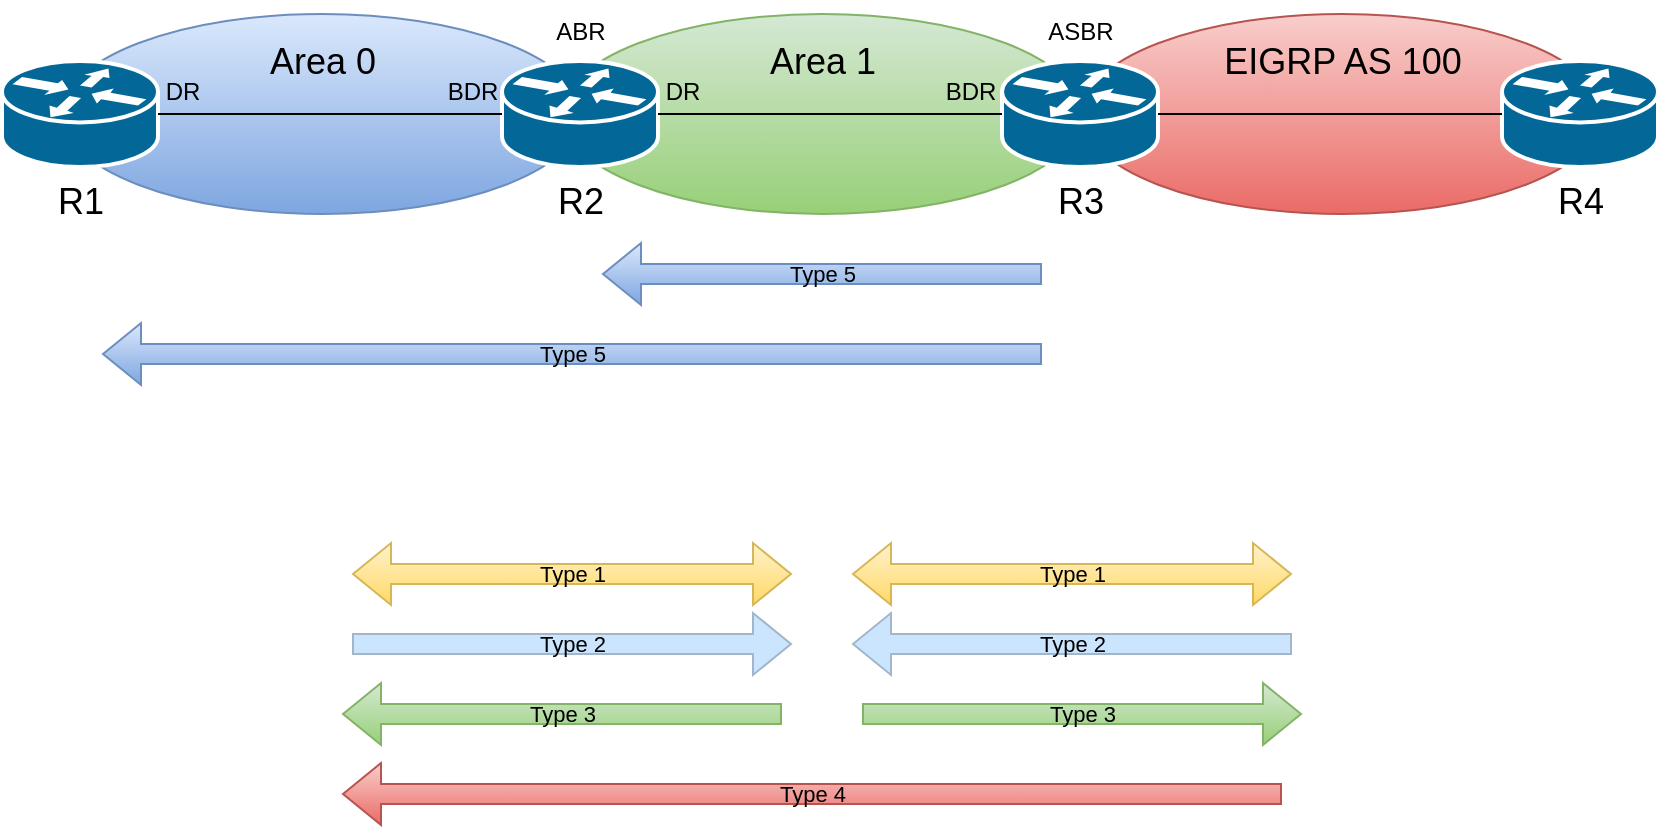 <mxfile version="21.6.8" type="device">
  <diagram name="Page-1" id="wcXaeUO8CgQ-c7C6Lvoo">
    <mxGraphModel dx="989" dy="577" grid="1" gridSize="10" guides="1" tooltips="1" connect="1" arrows="1" fold="1" page="1" pageScale="1" pageWidth="850" pageHeight="1100" math="0" shadow="0">
      <root>
        <mxCell id="0" />
        <mxCell id="1" parent="0" />
        <mxCell id="fGIAoD0L26om3MaPcWSA-32" value="" style="ellipse;whiteSpace=wrap;html=1;fillColor=#f8cecc;gradientColor=#ea6b66;strokeColor=#b85450;" parent="1" vertex="1">
          <mxGeometry x="950" y="270" width="260" height="100" as="geometry" />
        </mxCell>
        <mxCell id="fGIAoD0L26om3MaPcWSA-31" value="" style="ellipse;whiteSpace=wrap;html=1;fillColor=#d5e8d4;gradientColor=#97d077;strokeColor=#82b366;" parent="1" vertex="1">
          <mxGeometry x="690" y="270" width="260" height="100" as="geometry" />
        </mxCell>
        <mxCell id="fGIAoD0L26om3MaPcWSA-30" value="" style="ellipse;whiteSpace=wrap;html=1;fillColor=#dae8fc;gradientColor=#7ea6e0;strokeColor=#6c8ebf;" parent="1" vertex="1">
          <mxGeometry x="440" y="270" width="260" height="100" as="geometry" />
        </mxCell>
        <mxCell id="fGIAoD0L26om3MaPcWSA-1" value="&lt;font style=&quot;font-size: 18px;&quot;&gt;R4&lt;/font&gt;" style="shape=mxgraph.cisco.routers.router;sketch=0;html=1;pointerEvents=1;dashed=0;fillColor=#036897;strokeColor=#ffffff;strokeWidth=2;verticalLabelPosition=bottom;verticalAlign=top;align=center;outlineConnect=0;" parent="1" vertex="1">
          <mxGeometry x="1160" y="293.5" width="78" height="53" as="geometry" />
        </mxCell>
        <mxCell id="fGIAoD0L26om3MaPcWSA-3" value="&lt;font style=&quot;font-size: 18px;&quot;&gt;R3&lt;/font&gt;" style="shape=mxgraph.cisco.routers.router;sketch=0;html=1;pointerEvents=1;dashed=0;fillColor=#036897;strokeColor=#ffffff;strokeWidth=2;verticalLabelPosition=bottom;verticalAlign=top;align=center;outlineConnect=0;" parent="1" vertex="1">
          <mxGeometry x="910" y="293.5" width="78" height="53" as="geometry" />
        </mxCell>
        <mxCell id="fGIAoD0L26om3MaPcWSA-4" value="&lt;font style=&quot;font-size: 18px;&quot;&gt;R1&lt;/font&gt;" style="shape=mxgraph.cisco.routers.router;sketch=0;html=1;pointerEvents=1;dashed=0;fillColor=#036897;strokeColor=#ffffff;strokeWidth=2;verticalLabelPosition=bottom;verticalAlign=top;align=center;outlineConnect=0;" parent="1" vertex="1">
          <mxGeometry x="410" y="293.5" width="78" height="53" as="geometry" />
        </mxCell>
        <mxCell id="fGIAoD0L26om3MaPcWSA-5" value="&lt;font style=&quot;font-size: 18px;&quot;&gt;R2&lt;/font&gt;" style="shape=mxgraph.cisco.routers.router;sketch=0;html=1;pointerEvents=1;dashed=0;fillColor=#036897;strokeColor=#ffffff;strokeWidth=2;verticalLabelPosition=bottom;verticalAlign=top;align=center;outlineConnect=0;" parent="1" vertex="1">
          <mxGeometry x="660" y="293.5" width="78" height="53" as="geometry" />
        </mxCell>
        <mxCell id="fGIAoD0L26om3MaPcWSA-27" value="" style="endArrow=none;html=1;rounded=0;exitX=1;exitY=0.5;exitDx=0;exitDy=0;exitPerimeter=0;entryX=0;entryY=0.5;entryDx=0;entryDy=0;entryPerimeter=0;" parent="1" source="fGIAoD0L26om3MaPcWSA-4" target="fGIAoD0L26om3MaPcWSA-5" edge="1">
          <mxGeometry width="50" height="50" relative="1" as="geometry">
            <mxPoint x="660" y="483.5" as="sourcePoint" />
            <mxPoint x="710" y="433.5" as="targetPoint" />
          </mxGeometry>
        </mxCell>
        <mxCell id="fGIAoD0L26om3MaPcWSA-28" value="" style="endArrow=none;html=1;rounded=0;entryX=0;entryY=0.5;entryDx=0;entryDy=0;entryPerimeter=0;exitX=1;exitY=0.5;exitDx=0;exitDy=0;exitPerimeter=0;" parent="1" source="fGIAoD0L26om3MaPcWSA-5" target="fGIAoD0L26om3MaPcWSA-3" edge="1">
          <mxGeometry width="50" height="50" relative="1" as="geometry">
            <mxPoint x="750" y="353.5" as="sourcePoint" />
            <mxPoint x="910" y="319.5" as="targetPoint" />
          </mxGeometry>
        </mxCell>
        <mxCell id="fGIAoD0L26om3MaPcWSA-29" value="" style="endArrow=none;html=1;rounded=0;exitX=1;exitY=0.5;exitDx=0;exitDy=0;exitPerimeter=0;entryX=0;entryY=0.5;entryDx=0;entryDy=0;entryPerimeter=0;" parent="1" source="fGIAoD0L26om3MaPcWSA-3" target="fGIAoD0L26om3MaPcWSA-1" edge="1">
          <mxGeometry width="50" height="50" relative="1" as="geometry">
            <mxPoint x="508" y="340.5" as="sourcePoint" />
            <mxPoint x="680" y="340.5" as="targetPoint" />
          </mxGeometry>
        </mxCell>
        <mxCell id="fGIAoD0L26om3MaPcWSA-34" value="&lt;font color=&quot;#000000&quot; style=&quot;font-size: 18px;&quot;&gt;Area 0&lt;/font&gt;" style="text;html=1;align=center;verticalAlign=middle;resizable=0;points=[];autosize=1;strokeColor=none;fillColor=none;" parent="1" vertex="1">
          <mxGeometry x="530" y="273.5" width="80" height="40" as="geometry" />
        </mxCell>
        <mxCell id="fGIAoD0L26om3MaPcWSA-35" value="&lt;font color=&quot;#000000&quot; style=&quot;font-size: 18px;&quot;&gt;Area 1&lt;/font&gt;" style="text;html=1;align=center;verticalAlign=middle;resizable=0;points=[];autosize=1;strokeColor=none;fillColor=none;" parent="1" vertex="1">
          <mxGeometry x="780" y="273.5" width="80" height="40" as="geometry" />
        </mxCell>
        <mxCell id="fGIAoD0L26om3MaPcWSA-36" value="&lt;font color=&quot;#000000&quot; style=&quot;font-size: 18px;&quot;&gt;EIGRP AS 100&lt;/font&gt;" style="text;html=1;align=center;verticalAlign=middle;resizable=0;points=[];autosize=1;strokeColor=none;fillColor=none;" parent="1" vertex="1">
          <mxGeometry x="1010" y="273.5" width="140" height="40" as="geometry" />
        </mxCell>
        <mxCell id="raavGJeO1fDmwe-w99Cc-13" value="DR" style="text;html=1;align=center;verticalAlign=middle;resizable=0;points=[];autosize=1;strokeColor=none;fillColor=none;" vertex="1" parent="1">
          <mxGeometry x="480" y="293.5" width="40" height="30" as="geometry" />
        </mxCell>
        <mxCell id="raavGJeO1fDmwe-w99Cc-14" value="BDR" style="text;html=1;align=center;verticalAlign=middle;resizable=0;points=[];autosize=1;strokeColor=none;fillColor=none;" vertex="1" parent="1">
          <mxGeometry x="620" y="293.5" width="50" height="30" as="geometry" />
        </mxCell>
        <mxCell id="raavGJeO1fDmwe-w99Cc-15" value="BDR" style="text;html=1;align=center;verticalAlign=middle;resizable=0;points=[];autosize=1;strokeColor=none;fillColor=none;" vertex="1" parent="1">
          <mxGeometry x="869" y="293.5" width="50" height="30" as="geometry" />
        </mxCell>
        <mxCell id="raavGJeO1fDmwe-w99Cc-16" value="DR" style="text;html=1;align=center;verticalAlign=middle;resizable=0;points=[];autosize=1;strokeColor=none;fillColor=none;" vertex="1" parent="1">
          <mxGeometry x="730" y="293.5" width="40" height="30" as="geometry" />
        </mxCell>
        <mxCell id="raavGJeO1fDmwe-w99Cc-17" value="ABR" style="text;html=1;align=center;verticalAlign=middle;resizable=0;points=[];autosize=1;strokeColor=none;fillColor=none;" vertex="1" parent="1">
          <mxGeometry x="674" y="263.5" width="50" height="30" as="geometry" />
        </mxCell>
        <mxCell id="raavGJeO1fDmwe-w99Cc-18" value="ASBR" style="text;html=1;align=center;verticalAlign=middle;resizable=0;points=[];autosize=1;strokeColor=none;fillColor=none;" vertex="1" parent="1">
          <mxGeometry x="919" y="263.5" width="60" height="30" as="geometry" />
        </mxCell>
        <mxCell id="raavGJeO1fDmwe-w99Cc-30" value="Type 1" style="shape=flexArrow;endArrow=classic;startArrow=classic;html=1;rounded=0;fillColor=#FFF2CC;strokeColor=#d6b656;gradientColor=#ffd966;labelBackgroundColor=none;" edge="1" parent="1">
          <mxGeometry width="100" height="100" relative="1" as="geometry">
            <mxPoint x="585" y="550" as="sourcePoint" />
            <mxPoint x="805" y="550" as="targetPoint" />
            <mxPoint as="offset" />
          </mxGeometry>
        </mxCell>
        <mxCell id="raavGJeO1fDmwe-w99Cc-31" value="Type 1" style="shape=flexArrow;endArrow=classic;startArrow=classic;html=1;rounded=0;fillColor=#fff2cc;strokeColor=#d6b656;gradientColor=#ffd966;labelBackgroundColor=none;" edge="1" parent="1">
          <mxGeometry width="100" height="100" relative="1" as="geometry">
            <mxPoint x="835" y="550" as="sourcePoint" />
            <mxPoint x="1055" y="550" as="targetPoint" />
          </mxGeometry>
        </mxCell>
        <mxCell id="raavGJeO1fDmwe-w99Cc-32" value="Type 2" style="shape=flexArrow;endArrow=classic;html=1;rounded=0;fillColor=#cce5ff;strokeColor=#A2B5C9;labelBackgroundColor=none;" edge="1" parent="1">
          <mxGeometry width="50" height="50" relative="1" as="geometry">
            <mxPoint x="585" y="585" as="sourcePoint" />
            <mxPoint x="805" y="585" as="targetPoint" />
          </mxGeometry>
        </mxCell>
        <mxCell id="raavGJeO1fDmwe-w99Cc-33" value="Type 2" style="shape=flexArrow;endArrow=classic;html=1;rounded=0;fillColor=#CCE5FF;strokeColor=#A2B5C9;labelBackgroundColor=none;" edge="1" parent="1">
          <mxGeometry width="50" height="50" relative="1" as="geometry">
            <mxPoint x="1055" y="585" as="sourcePoint" />
            <mxPoint x="835" y="585" as="targetPoint" />
          </mxGeometry>
        </mxCell>
        <mxCell id="raavGJeO1fDmwe-w99Cc-36" value="Type 5" style="shape=flexArrow;endArrow=classic;html=1;rounded=0;fillColor=#dae8fc;strokeColor=#6c8ebf;labelBackgroundColor=none;gradientColor=#7ea6e0;" edge="1" parent="1">
          <mxGeometry width="50" height="50" relative="1" as="geometry">
            <mxPoint x="930" y="440" as="sourcePoint" />
            <mxPoint x="460" y="440" as="targetPoint" />
          </mxGeometry>
        </mxCell>
        <mxCell id="raavGJeO1fDmwe-w99Cc-47" value="Type 3" style="shape=flexArrow;endArrow=classic;html=1;rounded=0;fillColor=#d5e8d4;strokeColor=#82b366;labelBackgroundColor=none;gradientColor=#97d077;" edge="1" parent="1">
          <mxGeometry width="50" height="50" relative="1" as="geometry">
            <mxPoint x="800" y="620" as="sourcePoint" />
            <mxPoint x="580" y="620" as="targetPoint" />
          </mxGeometry>
        </mxCell>
        <mxCell id="raavGJeO1fDmwe-w99Cc-48" value="Type 3" style="shape=flexArrow;endArrow=classic;html=1;rounded=0;fillColor=#d5e8d4;strokeColor=#82b366;labelBackgroundColor=none;gradientColor=#97d077;" edge="1" parent="1">
          <mxGeometry width="50" height="50" relative="1" as="geometry">
            <mxPoint x="840" y="620" as="sourcePoint" />
            <mxPoint x="1060" y="620" as="targetPoint" />
          </mxGeometry>
        </mxCell>
        <mxCell id="raavGJeO1fDmwe-w99Cc-51" value="Type 4" style="shape=flexArrow;endArrow=classic;html=1;rounded=0;fillColor=#f8cecc;strokeColor=#b85450;labelBackgroundColor=none;gradientColor=#ea6b66;" edge="1" parent="1">
          <mxGeometry width="50" height="50" relative="1" as="geometry">
            <mxPoint x="1050" y="660" as="sourcePoint" />
            <mxPoint x="580" y="660" as="targetPoint" />
          </mxGeometry>
        </mxCell>
        <mxCell id="raavGJeO1fDmwe-w99Cc-52" value="Type 5" style="shape=flexArrow;endArrow=classic;html=1;rounded=0;fillColor=#dae8fc;strokeColor=#6c8ebf;labelBackgroundColor=none;gradientColor=#7ea6e0;" edge="1" parent="1">
          <mxGeometry width="50" height="50" relative="1" as="geometry">
            <mxPoint x="930" y="400" as="sourcePoint" />
            <mxPoint x="710" y="400" as="targetPoint" />
          </mxGeometry>
        </mxCell>
      </root>
    </mxGraphModel>
  </diagram>
</mxfile>
